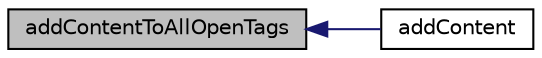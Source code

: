 digraph "addContentToAllOpenTags"
{
  edge [fontname="Helvetica",fontsize="10",labelfontname="Helvetica",labelfontsize="10"];
  node [fontname="Helvetica",fontsize="10",shape=record];
  rankdir="LR";
  Node1 [label="addContentToAllOpenTags",height=0.2,width=0.4,color="black", fillcolor="grey75", style="filled" fontcolor="black"];
  Node1 -> Node2 [dir="back",color="midnightblue",fontsize="10",style="solid",fontname="Helvetica"];
  Node2 [label="addContent",height=0.2,width=0.4,color="black", fillcolor="white", style="filled",URL="$class_simple_php_page_builder.html#a2ff22c5c9b316951883d98bc25a77e3a"];
}
